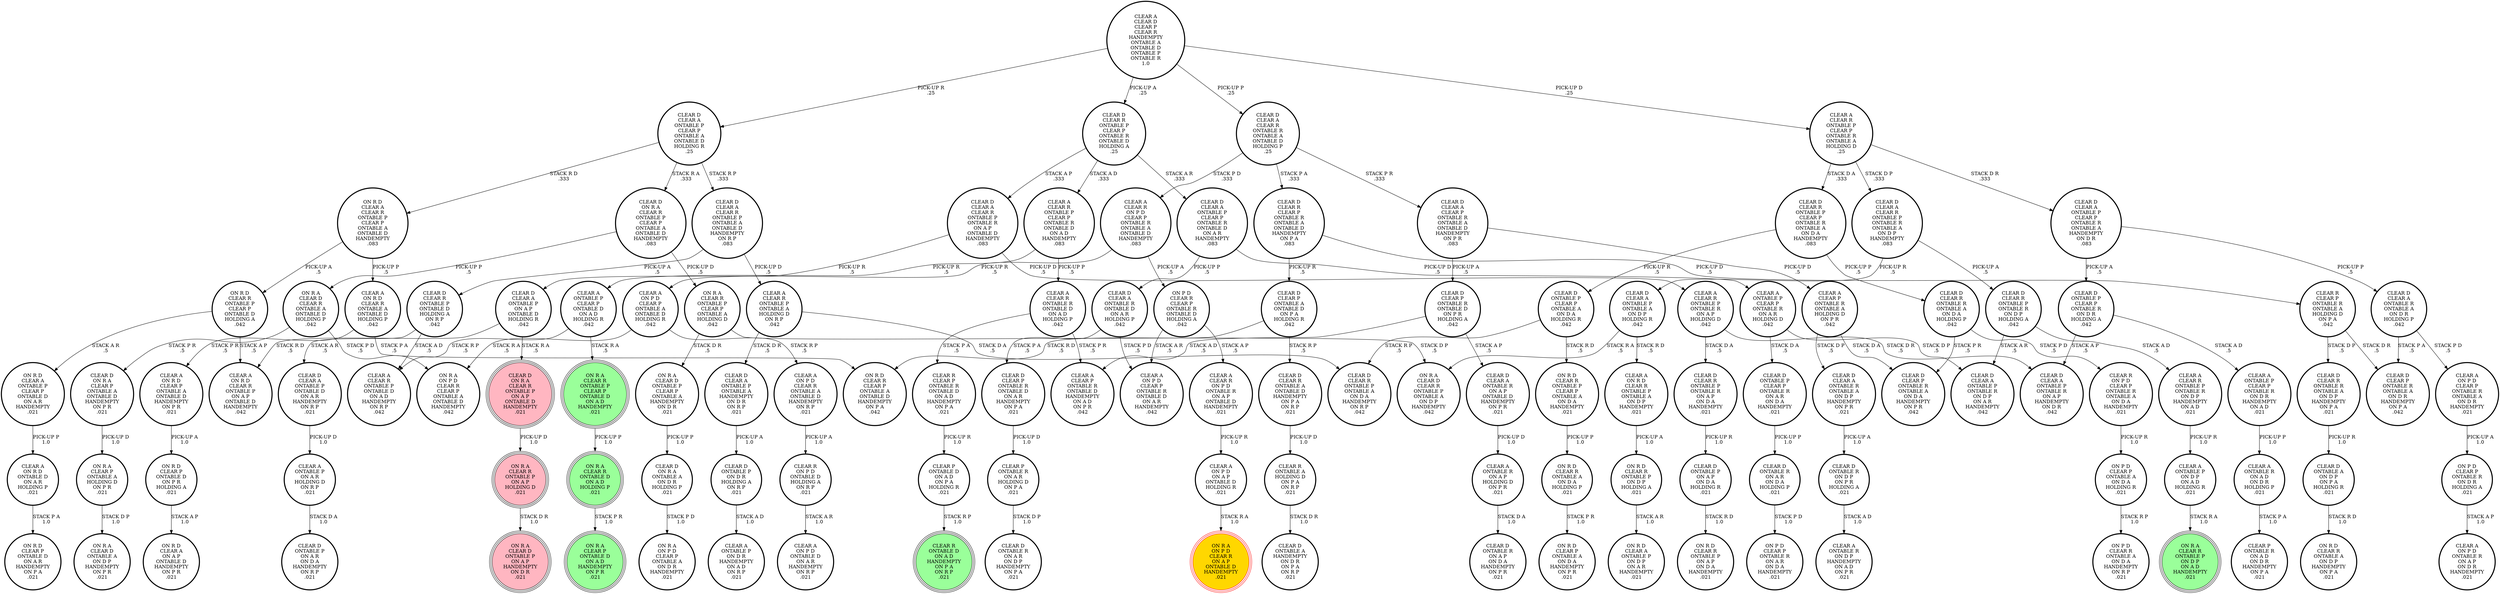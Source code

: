 digraph {
"CLEAR D\nCLEAR A\nCLEAR R\nONTABLE P\nONTABLE A\nONTABLE D\nHANDEMPTY\nON R P\n.083\n" -> "CLEAR D\nCLEAR R\nONTABLE P\nONTABLE D\nHOLDING A\nON R P\n.042\n"[label="PICK-UP A\n.5\n"];
"CLEAR D\nCLEAR A\nCLEAR R\nONTABLE P\nONTABLE A\nONTABLE D\nHANDEMPTY\nON R P\n.083\n" -> "CLEAR A\nCLEAR R\nONTABLE P\nONTABLE A\nHOLDING D\nON R P\n.042\n"[label="PICK-UP D\n.5\n"];
"CLEAR D\nON R A\nCLEAR R\nONTABLE P\nON A P\nONTABLE D\nHANDEMPTY\n.021\n" -> "ON R A\nCLEAR R\nONTABLE P\nON A P\nHOLDING D\n.021\n"[label="PICK-UP D\n1.0\n"];
"CLEAR D\nONTABLE P\nCLEAR P\nONTABLE R\nON A R\nON D A\nHANDEMPTY\n.021\n" -> "CLEAR D\nONTABLE R\nON A R\nON D A\nHOLDING P\n.021\n"[label="PICK-UP P\n1.0\n"];
"CLEAR D\nCLEAR A\nCLEAR R\nONTABLE P\nONTABLE R\nON A P\nONTABLE D\nHANDEMPTY\n.083\n" -> "CLEAR D\nCLEAR A\nONTABLE P\nON A P\nONTABLE D\nHOLDING R\n.042\n"[label="PICK-UP R\n.5\n"];
"CLEAR D\nCLEAR A\nCLEAR R\nONTABLE P\nONTABLE R\nON A P\nONTABLE D\nHANDEMPTY\n.083\n" -> "CLEAR A\nCLEAR R\nONTABLE P\nONTABLE R\nON A P\nHOLDING D\n.042\n"[label="PICK-UP D\n.5\n"];
"CLEAR A\nCLEAR R\nONTABLE P\nCLEAR P\nONTABLE R\nONTABLE A\nHOLDING D\n.25\n" -> "CLEAR D\nCLEAR A\nCLEAR R\nONTABLE P\nONTABLE R\nONTABLE A\nON D P\nHANDEMPTY\n.083\n"[label="STACK D P\n.333\n"];
"CLEAR A\nCLEAR R\nONTABLE P\nCLEAR P\nONTABLE R\nONTABLE A\nHOLDING D\n.25\n" -> "CLEAR D\nCLEAR R\nONTABLE P\nCLEAR P\nONTABLE R\nONTABLE A\nON D A\nHANDEMPTY\n.083\n"[label="STACK D A\n.333\n"];
"CLEAR A\nCLEAR R\nONTABLE P\nCLEAR P\nONTABLE R\nONTABLE A\nHOLDING D\n.25\n" -> "CLEAR D\nCLEAR A\nONTABLE P\nCLEAR P\nONTABLE R\nONTABLE A\nHANDEMPTY\nON D R\n.083\n"[label="STACK D R\n.333\n"];
"CLEAR A\nCLEAR R\nON P D\nCLEAR P\nONTABLE R\nONTABLE A\nONTABLE D\nHANDEMPTY\n.083\n" -> "ON P D\nCLEAR R\nCLEAR P\nONTABLE R\nONTABLE D\nHOLDING A\n.042\n"[label="PICK-UP A\n.5\n"];
"CLEAR A\nCLEAR R\nON P D\nCLEAR P\nONTABLE R\nONTABLE A\nONTABLE D\nHANDEMPTY\n.083\n" -> "CLEAR A\nON P D\nCLEAR P\nONTABLE A\nONTABLE D\nHOLDING R\n.042\n"[label="PICK-UP R\n.5\n"];
"ON R D\nCLEAR R\nONTABLE P\nCLEAR P\nONTABLE D\nHOLDING A\n.042\n" -> "CLEAR A\nON R D\nCLEAR R\nONTABLE P\nON A P\nONTABLE D\nHANDEMPTY\n.042\n"[label="STACK A P\n.5\n"];
"ON R D\nCLEAR R\nONTABLE P\nCLEAR P\nONTABLE D\nHOLDING A\n.042\n" -> "ON R D\nCLEAR A\nONTABLE P\nCLEAR P\nONTABLE D\nON A R\nHANDEMPTY\n.021\n"[label="STACK A R\n.5\n"];
"CLEAR A\nON R D\nCLEAR R\nONTABLE A\nONTABLE D\nHOLDING P\n.042\n" -> "ON R D\nCLEAR R\nCLEAR P\nONTABLE A\nONTABLE D\nHANDEMPTY\nON P A\n.042\n"[label="STACK P A\n.5\n"];
"CLEAR A\nON R D\nCLEAR R\nONTABLE A\nONTABLE D\nHOLDING P\n.042\n" -> "CLEAR A\nON R D\nCLEAR P\nONTABLE A\nONTABLE D\nHANDEMPTY\nON P R\n.021\n"[label="STACK P R\n.5\n"];
"CLEAR D\nONTABLE R\nON A R\nON D A\nHOLDING P\n.021\n" -> "ON P D\nCLEAR P\nONTABLE R\nON A R\nON D A\nHANDEMPTY\n.021\n"[label="STACK P D\n1.0\n"];
"CLEAR A\nONTABLE R\nON A P\nHOLDING D\nON P R\n.021\n" -> "CLEAR D\nONTABLE R\nON A P\nON D A\nHANDEMPTY\nON P R\n.021\n"[label="STACK D A\n1.0\n"];
"CLEAR D\nCLEAR R\nONTABLE P\nCLEAR P\nONTABLE R\nONTABLE D\nHOLDING A\n.25\n" -> "CLEAR D\nCLEAR A\nCLEAR R\nONTABLE P\nONTABLE R\nON A P\nONTABLE D\nHANDEMPTY\n.083\n"[label="STACK A P\n.333\n"];
"CLEAR D\nCLEAR R\nONTABLE P\nCLEAR P\nONTABLE R\nONTABLE D\nHOLDING A\n.25\n" -> "CLEAR D\nCLEAR A\nONTABLE P\nCLEAR P\nONTABLE R\nONTABLE D\nON A R\nHANDEMPTY\n.083\n"[label="STACK A R\n.333\n"];
"CLEAR D\nCLEAR R\nONTABLE P\nCLEAR P\nONTABLE R\nONTABLE D\nHOLDING A\n.25\n" -> "CLEAR A\nCLEAR R\nONTABLE P\nCLEAR P\nONTABLE R\nONTABLE D\nON A D\nHANDEMPTY\n.083\n"[label="STACK A D\n.333\n"];
"ON R A\nCLEAR R\nONTABLE D\nON A D\nHOLDING P\n.021\n" -> "ON R A\nCLEAR P\nONTABLE D\nON A D\nHANDEMPTY\nON P R\n.021\n"[label="STACK P R\n1.0\n"];
"ON R D\nCLEAR R\nONTABLE P\nON D P\nHOLDING A\n.021\n" -> "ON R D\nCLEAR A\nONTABLE P\nON D P\nON A R\nHANDEMPTY\n.021\n"[label="STACK A R\n1.0\n"];
"CLEAR R\nCLEAR P\nONTABLE R\nONTABLE A\nHOLDING D\nON P A\n.042\n" -> "CLEAR D\nCLEAR P\nONTABLE R\nONTABLE A\nON D R\nHANDEMPTY\nON P A\n.042\n"[label="STACK D R\n.5\n"];
"CLEAR R\nCLEAR P\nONTABLE R\nONTABLE A\nHOLDING D\nON P A\n.042\n" -> "CLEAR D\nCLEAR R\nONTABLE R\nONTABLE A\nON D P\nHANDEMPTY\nON P A\n.021\n"[label="STACK D P\n.5\n"];
"CLEAR D\nCLEAR P\nONTABLE R\nONTABLE D\nON A R\nHANDEMPTY\nON P A\n.021\n" -> "CLEAR P\nONTABLE R\nON A R\nHOLDING D\nON P A\n.021\n"[label="PICK-UP D\n1.0\n"];
"CLEAR A\nCLEAR P\nONTABLE R\nONTABLE A\nHOLDING D\nON P R\n.042\n" -> "CLEAR D\nCLEAR A\nONTABLE R\nONTABLE A\nON D P\nHANDEMPTY\nON P R\n.021\n"[label="STACK D P\n.5\n"];
"CLEAR A\nCLEAR P\nONTABLE R\nONTABLE A\nHOLDING D\nON P R\n.042\n" -> "CLEAR D\nCLEAR P\nONTABLE R\nONTABLE A\nON D A\nHANDEMPTY\nON P R\n.042\n"[label="STACK D A\n.5\n"];
"CLEAR A\nONTABLE P\nCLEAR P\nONTABLE D\nON A D\nHOLDING R\n.042\n" -> "CLEAR A\nCLEAR R\nONTABLE P\nONTABLE D\nON A D\nHANDEMPTY\nON R P\n.042\n"[label="STACK R P\n.5\n"];
"CLEAR A\nONTABLE P\nCLEAR P\nONTABLE D\nON A D\nHOLDING R\n.042\n" -> "ON R A\nCLEAR R\nONTABLE P\nCLEAR P\nONTABLE D\nON A D\nHANDEMPTY\n.021\n"[label="STACK R A\n.5\n"];
"CLEAR D\nONTABLE P\nCLEAR P\nONTABLE R\nON D R\nHOLDING A\n.042\n" -> "CLEAR A\nONTABLE P\nCLEAR P\nONTABLE R\nON D R\nHANDEMPTY\nON A D\n.021\n"[label="STACK A D\n.5\n"];
"CLEAR D\nONTABLE P\nCLEAR P\nONTABLE R\nON D R\nHOLDING A\n.042\n" -> "CLEAR D\nCLEAR A\nONTABLE P\nONTABLE R\nON A P\nHANDEMPTY\nON D R\n.042\n"[label="STACK A P\n.5\n"];
"CLEAR A\nCLEAR R\nON P D\nONTABLE R\nON A P\nONTABLE D\nHANDEMPTY\n.021\n" -> "CLEAR A\nON P D\nON A P\nONTABLE D\nHOLDING R\n.021\n"[label="PICK-UP R\n1.0\n"];
"CLEAR D\nCLEAR A\nONTABLE P\nONTABLE A\nON D P\nHOLDING R\n.042\n" -> "ON R A\nCLEAR D\nCLEAR R\nONTABLE P\nONTABLE A\nON D P\nHANDEMPTY\n.042\n"[label="STACK R A\n.5\n"];
"CLEAR D\nCLEAR A\nONTABLE P\nONTABLE A\nON D P\nHOLDING R\n.042\n" -> "CLEAR A\nON R D\nCLEAR R\nONTABLE P\nONTABLE A\nON D P\nHANDEMPTY\n.021\n"[label="STACK R D\n.5\n"];
"ON P D\nCLEAR P\nONTABLE R\nON D R\nHOLDING A\n.021\n" -> "CLEAR A\nON P D\nONTABLE R\nON A P\nON D R\nHANDEMPTY\n.021\n"[label="STACK A P\n1.0\n"];
"CLEAR D\nCLEAR A\nONTABLE P\nONTABLE D\nON A R\nHANDEMPTY\nON R P\n.021\n" -> "CLEAR A\nONTABLE P\nON A R\nHOLDING D\nON R P\n.021\n"[label="PICK-UP D\n1.0\n"];
"CLEAR A\nON R D\nONTABLE D\nON A R\nHOLDING P\n.021\n" -> "ON R D\nCLEAR P\nONTABLE D\nON A R\nHANDEMPTY\nON P A\n.021\n"[label="STACK P A\n1.0\n"];
"CLEAR D\nCLEAR R\nONTABLE R\nONTABLE A\nON D P\nHANDEMPTY\nON P A\n.021\n" -> "CLEAR D\nONTABLE A\nON D P\nON P A\nHOLDING R\n.021\n"[label="PICK-UP R\n1.0\n"];
"CLEAR R\nONTABLE A\nHOLDING D\nON P A\nON R P\n.021\n" -> "CLEAR D\nONTABLE A\nHANDEMPTY\nON D R\nON P A\nON R P\n.021\n"[label="STACK D R\n1.0\n"];
"CLEAR R\nON P D\nONTABLE D\nHOLDING A\nON R P\n.021\n" -> "CLEAR A\nON P D\nONTABLE D\nON A R\nHANDEMPTY\nON R P\n.021\n"[label="STACK A R\n1.0\n"];
"CLEAR D\nCLEAR A\nONTABLE R\nONTABLE D\nON A R\nHOLDING P\n.042\n" -> "CLEAR A\nON P D\nCLEAR P\nONTABLE R\nONTABLE D\nON A R\nHANDEMPTY\n.042\n"[label="STACK P D\n.5\n"];
"CLEAR D\nCLEAR A\nONTABLE R\nONTABLE D\nON A R\nHOLDING P\n.042\n" -> "CLEAR D\nCLEAR P\nONTABLE R\nONTABLE D\nON A R\nHANDEMPTY\nON P A\n.021\n"[label="STACK P A\n.5\n"];
"ON R A\nCLEAR R\nONTABLE P\nON A P\nHOLDING D\n.021\n" -> "ON R A\nCLEAR D\nONTABLE P\nON A P\nHANDEMPTY\nON D R\n.021\n"[label="STACK D R\n1.0\n"];
"ON R D\nCLEAR R\nONTABLE P\nCLEAR P\nONTABLE A\nON D A\nHANDEMPTY\n.021\n" -> "ON R D\nCLEAR R\nONTABLE A\nON D A\nHOLDING P\n.021\n"[label="PICK-UP P\n1.0\n"];
"CLEAR D\nCLEAR A\nCLEAR P\nONTABLE R\nONTABLE A\nONTABLE D\nHANDEMPTY\nON P R\n.083\n" -> "CLEAR D\nCLEAR P\nONTABLE R\nONTABLE D\nON P R\nHOLDING A\n.042\n"[label="PICK-UP A\n.5\n"];
"CLEAR D\nCLEAR A\nCLEAR P\nONTABLE R\nONTABLE A\nONTABLE D\nHANDEMPTY\nON P R\n.083\n" -> "CLEAR A\nCLEAR P\nONTABLE R\nONTABLE A\nHOLDING D\nON P R\n.042\n"[label="PICK-UP D\n.5\n"];
"ON R D\nCLEAR R\nONTABLE A\nON D A\nHOLDING P\n.021\n" -> "ON R D\nCLEAR P\nONTABLE A\nON D A\nHANDEMPTY\nON P R\n.021\n"[label="STACK P R\n1.0\n"];
"CLEAR D\nCLEAR P\nONTABLE A\nONTABLE D\nON P A\nHOLDING R\n.042\n" -> "ON R D\nCLEAR R\nCLEAR P\nONTABLE A\nONTABLE D\nHANDEMPTY\nON P A\n.042\n"[label="STACK R D\n.5\n"];
"CLEAR D\nCLEAR P\nONTABLE A\nONTABLE D\nON P A\nHOLDING R\n.042\n" -> "CLEAR D\nCLEAR R\nONTABLE A\nONTABLE D\nHANDEMPTY\nON P A\nON R P\n.021\n"[label="STACK R P\n.5\n"];
"CLEAR A\nONTABLE P\nCLEAR P\nONTABLE R\nON D R\nHANDEMPTY\nON A D\n.021\n" -> "CLEAR A\nONTABLE R\nON A D\nON D R\nHOLDING P\n.021\n"[label="PICK-UP P\n1.0\n"];
"CLEAR D\nCLEAR R\nONTABLE P\nCLEAR P\nONTABLE R\nONTABLE A\nON D A\nHANDEMPTY\n.083\n" -> "CLEAR D\nCLEAR R\nONTABLE R\nONTABLE A\nON D A\nHOLDING P\n.042\n"[label="PICK-UP P\n.5\n"];
"CLEAR D\nCLEAR R\nONTABLE P\nCLEAR P\nONTABLE R\nONTABLE A\nON D A\nHANDEMPTY\n.083\n" -> "CLEAR D\nONTABLE P\nCLEAR P\nONTABLE A\nON D A\nHOLDING R\n.042\n"[label="PICK-UP R\n.5\n"];
"CLEAR D\nON R A\nONTABLE A\nON D R\nHOLDING P\n.021\n" -> "ON R A\nON P D\nCLEAR P\nONTABLE A\nON D R\nHANDEMPTY\n.021\n"[label="STACK P D\n1.0\n"];
"CLEAR D\nON R A\nCLEAR P\nONTABLE A\nONTABLE D\nHANDEMPTY\nON P R\n.021\n" -> "ON R A\nCLEAR P\nONTABLE A\nHOLDING D\nON P R\n.021\n"[label="PICK-UP D\n1.0\n"];
"CLEAR A\nCLEAR R\nONTABLE P\nCLEAR P\nONTABLE R\nONTABLE D\nON A D\nHANDEMPTY\n.083\n" -> "CLEAR A\nCLEAR R\nONTABLE R\nONTABLE D\nON A D\nHOLDING P\n.042\n"[label="PICK-UP P\n.5\n"];
"CLEAR A\nCLEAR R\nONTABLE P\nCLEAR P\nONTABLE R\nONTABLE D\nON A D\nHANDEMPTY\n.083\n" -> "CLEAR A\nONTABLE P\nCLEAR P\nONTABLE D\nON A D\nHOLDING R\n.042\n"[label="PICK-UP R\n.5\n"];
"ON R A\nCLEAR D\nCLEAR R\nONTABLE A\nONTABLE D\nHOLDING P\n.042\n" -> "ON R A\nON P D\nCLEAR R\nCLEAR P\nONTABLE A\nONTABLE D\nHANDEMPTY\n.042\n"[label="STACK P D\n.5\n"];
"ON R A\nCLEAR D\nCLEAR R\nONTABLE A\nONTABLE D\nHOLDING P\n.042\n" -> "CLEAR D\nON R A\nCLEAR P\nONTABLE A\nONTABLE D\nHANDEMPTY\nON P R\n.021\n"[label="STACK P R\n.5\n"];
"CLEAR D\nCLEAR A\nONTABLE R\nON A P\nONTABLE D\nHANDEMPTY\nON P R\n.021\n" -> "CLEAR A\nONTABLE R\nON A P\nHOLDING D\nON P R\n.021\n"[label="PICK-UP D\n1.0\n"];
"CLEAR D\nONTABLE P\nCLEAR P\nONTABLE A\nON D A\nHOLDING R\n.042\n" -> "CLEAR D\nCLEAR R\nONTABLE P\nONTABLE A\nON D A\nHANDEMPTY\nON R P\n.042\n"[label="STACK R P\n.5\n"];
"CLEAR D\nONTABLE P\nCLEAR P\nONTABLE A\nON D A\nHOLDING R\n.042\n" -> "ON R D\nCLEAR R\nONTABLE P\nCLEAR P\nONTABLE A\nON D A\nHANDEMPTY\n.021\n"[label="STACK R D\n.5\n"];
"CLEAR D\nCLEAR A\nCLEAR R\nONTABLE R\nONTABLE A\nONTABLE D\nHOLDING P\n.25\n" -> "CLEAR D\nCLEAR R\nCLEAR P\nONTABLE R\nONTABLE A\nONTABLE D\nHANDEMPTY\nON P A\n.083\n"[label="STACK P A\n.333\n"];
"CLEAR D\nCLEAR A\nCLEAR R\nONTABLE R\nONTABLE A\nONTABLE D\nHOLDING P\n.25\n" -> "CLEAR D\nCLEAR A\nCLEAR P\nONTABLE R\nONTABLE A\nONTABLE D\nHANDEMPTY\nON P R\n.083\n"[label="STACK P R\n.333\n"];
"CLEAR D\nCLEAR A\nCLEAR R\nONTABLE R\nONTABLE A\nONTABLE D\nHOLDING P\n.25\n" -> "CLEAR A\nCLEAR R\nON P D\nCLEAR P\nONTABLE R\nONTABLE A\nONTABLE D\nHANDEMPTY\n.083\n"[label="STACK P D\n.333\n"];
"ON R A\nCLEAR R\nONTABLE P\nCLEAR P\nONTABLE A\nHOLDING D\n.042\n" -> "ON R A\nCLEAR D\nCLEAR R\nONTABLE P\nONTABLE A\nON D P\nHANDEMPTY\n.042\n"[label="STACK D P\n.5\n"];
"ON R A\nCLEAR R\nONTABLE P\nCLEAR P\nONTABLE A\nHOLDING D\n.042\n" -> "ON R A\nCLEAR D\nONTABLE P\nCLEAR P\nONTABLE A\nHANDEMPTY\nON D R\n.021\n"[label="STACK D R\n.5\n"];
"ON P D\nCLEAR R\nCLEAR P\nONTABLE R\nONTABLE D\nHOLDING A\n.042\n" -> "CLEAR A\nCLEAR R\nON P D\nONTABLE R\nON A P\nONTABLE D\nHANDEMPTY\n.021\n"[label="STACK A P\n.5\n"];
"ON P D\nCLEAR R\nCLEAR P\nONTABLE R\nONTABLE D\nHOLDING A\n.042\n" -> "CLEAR A\nON P D\nCLEAR P\nONTABLE R\nONTABLE D\nON A R\nHANDEMPTY\n.042\n"[label="STACK A R\n.5\n"];
"CLEAR R\nCLEAR P\nONTABLE R\nONTABLE D\nON A D\nHANDEMPTY\nON P A\n.021\n" -> "CLEAR P\nONTABLE D\nON A D\nON P A\nHOLDING R\n.021\n"[label="PICK-UP R\n1.0\n"];
"CLEAR A\nON P D\nCLEAR R\nONTABLE A\nONTABLE D\nHANDEMPTY\nON R P\n.021\n" -> "CLEAR R\nON P D\nONTABLE D\nHOLDING A\nON R P\n.021\n"[label="PICK-UP A\n1.0\n"];
"CLEAR D\nONTABLE R\nON D P\nON P R\nHOLDING A\n.021\n" -> "CLEAR A\nONTABLE R\nON D P\nHANDEMPTY\nON A D\nON P R\n.021\n"[label="STACK A D\n1.0\n"];
"CLEAR A\nON P D\nON A P\nONTABLE D\nHOLDING R\n.021\n" -> "ON R A\nON P D\nCLEAR R\nON A P\nONTABLE D\nHANDEMPTY\n.021\n"[label="STACK R A\n1.0\n"];
"CLEAR D\nCLEAR A\nCLEAR R\nONTABLE P\nONTABLE R\nONTABLE A\nON D P\nHANDEMPTY\n.083\n" -> "CLEAR D\nCLEAR A\nONTABLE P\nONTABLE A\nON D P\nHOLDING R\n.042\n"[label="PICK-UP R\n.5\n"];
"CLEAR D\nCLEAR A\nCLEAR R\nONTABLE P\nONTABLE R\nONTABLE A\nON D P\nHANDEMPTY\n.083\n" -> "CLEAR D\nCLEAR R\nONTABLE P\nONTABLE R\nON D P\nHOLDING A\n.042\n"[label="PICK-UP A\n.5\n"];
"ON R D\nCLEAR P\nONTABLE D\nON P R\nHOLDING A\n.021\n" -> "ON R D\nCLEAR A\nON A P\nONTABLE D\nHANDEMPTY\nON P R\n.021\n"[label="STACK A P\n1.0\n"];
"CLEAR P\nONTABLE R\nON A R\nHOLDING D\nON P A\n.021\n" -> "CLEAR D\nONTABLE R\nON A R\nON D P\nHANDEMPTY\nON P A\n.021\n"[label="STACK D P\n1.0\n"];
"CLEAR A\nONTABLE P\nON A R\nHOLDING D\nON R P\n.021\n" -> "CLEAR D\nONTABLE P\nON A R\nON D A\nHANDEMPTY\nON R P\n.021\n"[label="STACK D A\n1.0\n"];
"CLEAR A\nCLEAR R\nONTABLE R\nONTABLE D\nON A D\nHOLDING P\n.042\n" -> "CLEAR A\nCLEAR P\nONTABLE R\nONTABLE D\nHANDEMPTY\nON A D\nON P R\n.042\n"[label="STACK P R\n.5\n"];
"CLEAR A\nCLEAR R\nONTABLE R\nONTABLE D\nON A D\nHOLDING P\n.042\n" -> "CLEAR R\nCLEAR P\nONTABLE R\nONTABLE D\nON A D\nHANDEMPTY\nON P A\n.021\n"[label="STACK P A\n.5\n"];
"CLEAR D\nCLEAR A\nONTABLE P\nCLEAR P\nONTABLE R\nONTABLE A\nHANDEMPTY\nON D R\n.083\n" -> "CLEAR D\nCLEAR A\nONTABLE R\nONTABLE A\nON D R\nHOLDING P\n.042\n"[label="PICK-UP P\n.5\n"];
"CLEAR D\nCLEAR A\nONTABLE P\nCLEAR P\nONTABLE R\nONTABLE A\nHANDEMPTY\nON D R\n.083\n" -> "CLEAR D\nONTABLE P\nCLEAR P\nONTABLE R\nON D R\nHOLDING A\n.042\n"[label="PICK-UP A\n.5\n"];
"CLEAR D\nCLEAR R\nCLEAR P\nONTABLE R\nONTABLE A\nONTABLE D\nHANDEMPTY\nON P A\n.083\n" -> "CLEAR R\nCLEAR P\nONTABLE R\nONTABLE A\nHOLDING D\nON P A\n.042\n"[label="PICK-UP D\n.5\n"];
"CLEAR D\nCLEAR R\nCLEAR P\nONTABLE R\nONTABLE A\nONTABLE D\nHANDEMPTY\nON P A\n.083\n" -> "CLEAR D\nCLEAR P\nONTABLE A\nONTABLE D\nON P A\nHOLDING R\n.042\n"[label="PICK-UP R\n.5\n"];
"CLEAR D\nCLEAR R\nONTABLE P\nONTABLE D\nHOLDING A\nON R P\n.042\n" -> "CLEAR D\nCLEAR A\nONTABLE P\nONTABLE D\nON A R\nHANDEMPTY\nON R P\n.021\n"[label="STACK A R\n.5\n"];
"CLEAR D\nCLEAR R\nONTABLE P\nONTABLE D\nHOLDING A\nON R P\n.042\n" -> "CLEAR A\nCLEAR R\nONTABLE P\nONTABLE D\nON A D\nHANDEMPTY\nON R P\n.042\n"[label="STACK A D\n.5\n"];
"CLEAR A\nON R D\nCLEAR R\nONTABLE P\nONTABLE A\nON D P\nHANDEMPTY\n.021\n" -> "ON R D\nCLEAR R\nONTABLE P\nON D P\nHOLDING A\n.021\n"[label="PICK-UP A\n1.0\n"];
"CLEAR D\nCLEAR R\nONTABLE A\nONTABLE D\nHANDEMPTY\nON P A\nON R P\n.021\n" -> "CLEAR R\nONTABLE A\nHOLDING D\nON P A\nON R P\n.021\n"[label="PICK-UP D\n1.0\n"];
"CLEAR D\nCLEAR R\nONTABLE P\nONTABLE R\nON D P\nHOLDING A\n.042\n" -> "CLEAR A\nCLEAR R\nONTABLE P\nONTABLE R\nON D P\nHANDEMPTY\nON A D\n.021\n"[label="STACK A D\n.5\n"];
"CLEAR D\nCLEAR R\nONTABLE P\nONTABLE R\nON D P\nHOLDING A\n.042\n" -> "CLEAR D\nCLEAR A\nONTABLE P\nONTABLE R\nON D P\nON A R\nHANDEMPTY\n.042\n"[label="STACK A R\n.5\n"];
"CLEAR A\nCLEAR R\nONTABLE P\nONTABLE R\nON A P\nHOLDING D\n.042\n" -> "CLEAR D\nCLEAR A\nONTABLE P\nONTABLE R\nON A P\nHANDEMPTY\nON D R\n.042\n"[label="STACK D R\n.5\n"];
"CLEAR A\nCLEAR R\nONTABLE P\nONTABLE R\nON A P\nHOLDING D\n.042\n" -> "CLEAR D\nCLEAR R\nONTABLE P\nONTABLE R\nON A P\nON D A\nHANDEMPTY\n.021\n"[label="STACK D A\n.5\n"];
"CLEAR D\nCLEAR A\nONTABLE P\nCLEAR P\nONTABLE A\nONTABLE D\nHOLDING R\n.25\n" -> "CLEAR D\nON R A\nCLEAR R\nONTABLE P\nCLEAR P\nONTABLE A\nONTABLE D\nHANDEMPTY\n.083\n"[label="STACK R A\n.333\n"];
"CLEAR D\nCLEAR A\nONTABLE P\nCLEAR P\nONTABLE A\nONTABLE D\nHOLDING R\n.25\n" -> "ON R D\nCLEAR A\nCLEAR R\nONTABLE P\nCLEAR P\nONTABLE A\nONTABLE D\nHANDEMPTY\n.083\n"[label="STACK R D\n.333\n"];
"CLEAR D\nCLEAR A\nONTABLE P\nCLEAR P\nONTABLE A\nONTABLE D\nHOLDING R\n.25\n" -> "CLEAR D\nCLEAR A\nCLEAR R\nONTABLE P\nONTABLE A\nONTABLE D\nHANDEMPTY\nON R P\n.083\n"[label="STACK R P\n.333\n"];
"CLEAR A\nONTABLE P\nON D P\nON A D\nHOLDING R\n.021\n" -> "ON R A\nCLEAR R\nONTABLE P\nON D P\nON A D\nHANDEMPTY\n.021\n"[label="STACK R A\n1.0\n"];
"CLEAR A\nCLEAR R\nONTABLE P\nONTABLE A\nHOLDING D\nON R P\n.042\n" -> "CLEAR D\nCLEAR R\nONTABLE P\nONTABLE A\nON D A\nHANDEMPTY\nON R P\n.042\n"[label="STACK D A\n.5\n"];
"CLEAR A\nCLEAR R\nONTABLE P\nONTABLE A\nHOLDING D\nON R P\n.042\n" -> "CLEAR D\nCLEAR A\nONTABLE P\nONTABLE A\nHANDEMPTY\nON D R\nON R P\n.021\n"[label="STACK D R\n.5\n"];
"CLEAR D\nCLEAR R\nONTABLE R\nONTABLE A\nON D A\nHOLDING P\n.042\n" -> "CLEAR R\nON P D\nCLEAR P\nONTABLE R\nONTABLE A\nON D A\nHANDEMPTY\n.021\n"[label="STACK P D\n.5\n"];
"CLEAR D\nCLEAR R\nONTABLE R\nONTABLE A\nON D A\nHOLDING P\n.042\n" -> "CLEAR D\nCLEAR P\nONTABLE R\nONTABLE A\nON D A\nHANDEMPTY\nON P R\n.042\n"[label="STACK P R\n.5\n"];
"CLEAR A\nON P D\nCLEAR P\nONTABLE A\nONTABLE D\nHOLDING R\n.042\n" -> "CLEAR A\nON P D\nCLEAR R\nONTABLE A\nONTABLE D\nHANDEMPTY\nON R P\n.021\n"[label="STACK R P\n.5\n"];
"CLEAR A\nON P D\nCLEAR P\nONTABLE A\nONTABLE D\nHOLDING R\n.042\n" -> "ON R A\nON P D\nCLEAR R\nCLEAR P\nONTABLE A\nONTABLE D\nHANDEMPTY\n.042\n"[label="STACK R A\n.5\n"];
"CLEAR D\nCLEAR R\nONTABLE P\nONTABLE R\nON A P\nON D A\nHANDEMPTY\n.021\n" -> "CLEAR D\nONTABLE P\nON A P\nON D A\nHOLDING R\n.021\n"[label="PICK-UP R\n1.0\n"];
"CLEAR A\nON R D\nCLEAR P\nONTABLE A\nONTABLE D\nHANDEMPTY\nON P R\n.021\n" -> "ON R D\nCLEAR P\nONTABLE D\nON P R\nHOLDING A\n.021\n"[label="PICK-UP A\n1.0\n"];
"CLEAR D\nONTABLE P\nON A P\nON D A\nHOLDING R\n.021\n" -> "ON R D\nCLEAR R\nONTABLE P\nON A P\nON D A\nHANDEMPTY\n.021\n"[label="STACK R D\n1.0\n"];
"CLEAR D\nCLEAR A\nONTABLE P\nON A P\nONTABLE D\nHOLDING R\n.042\n" -> "CLEAR D\nON R A\nCLEAR R\nONTABLE P\nON A P\nONTABLE D\nHANDEMPTY\n.021\n"[label="STACK R A\n.5\n"];
"CLEAR D\nCLEAR A\nONTABLE P\nON A P\nONTABLE D\nHOLDING R\n.042\n" -> "CLEAR A\nON R D\nCLEAR R\nONTABLE P\nON A P\nONTABLE D\nHANDEMPTY\n.042\n"[label="STACK R D\n.5\n"];
"CLEAR D\nON R A\nCLEAR R\nONTABLE P\nCLEAR P\nONTABLE A\nONTABLE D\nHANDEMPTY\n.083\n" -> "ON R A\nCLEAR R\nONTABLE P\nCLEAR P\nONTABLE A\nHOLDING D\n.042\n"[label="PICK-UP D\n.5\n"];
"CLEAR D\nON R A\nCLEAR R\nONTABLE P\nCLEAR P\nONTABLE A\nONTABLE D\nHANDEMPTY\n.083\n" -> "ON R A\nCLEAR D\nCLEAR R\nONTABLE A\nONTABLE D\nHOLDING P\n.042\n"[label="PICK-UP P\n.5\n"];
"CLEAR P\nONTABLE D\nON A D\nON P A\nHOLDING R\n.021\n" -> "CLEAR R\nONTABLE D\nON A D\nHANDEMPTY\nON P A\nON R P\n.021\n"[label="STACK R P\n1.0\n"];
"ON P D\nCLEAR P\nONTABLE A\nON D A\nHOLDING R\n.021\n" -> "ON P D\nCLEAR R\nONTABLE A\nON D A\nHANDEMPTY\nON R P\n.021\n"[label="STACK R P\n1.0\n"];
"CLEAR D\nCLEAR P\nONTABLE R\nONTABLE D\nON P R\nHOLDING A\n.042\n" -> "CLEAR A\nCLEAR P\nONTABLE R\nONTABLE D\nHANDEMPTY\nON A D\nON P R\n.042\n"[label="STACK A D\n.5\n"];
"CLEAR D\nCLEAR P\nONTABLE R\nONTABLE D\nON P R\nHOLDING A\n.042\n" -> "CLEAR D\nCLEAR A\nONTABLE R\nON A P\nONTABLE D\nHANDEMPTY\nON P R\n.021\n"[label="STACK A P\n.5\n"];
"ON R A\nCLEAR P\nONTABLE A\nHOLDING D\nON P R\n.021\n" -> "ON R A\nCLEAR D\nONTABLE A\nON D P\nHANDEMPTY\nON P R\n.021\n"[label="STACK D P\n1.0\n"];
"CLEAR A\nONTABLE P\nCLEAR P\nONTABLE R\nON A R\nHOLDING D\n.042\n" -> "CLEAR D\nONTABLE P\nCLEAR P\nONTABLE R\nON A R\nON D A\nHANDEMPTY\n.021\n"[label="STACK D A\n.5\n"];
"CLEAR A\nONTABLE P\nCLEAR P\nONTABLE R\nON A R\nHOLDING D\n.042\n" -> "CLEAR D\nCLEAR A\nONTABLE P\nONTABLE R\nON D P\nON A R\nHANDEMPTY\n.042\n"[label="STACK D P\n.5\n"];
"CLEAR A\nCLEAR D\nCLEAR P\nCLEAR R\nHANDEMPTY\nONTABLE A\nONTABLE D\nONTABLE P\nONTABLE R\n1.0\n" -> "CLEAR D\nCLEAR R\nONTABLE P\nCLEAR P\nONTABLE R\nONTABLE D\nHOLDING A\n.25\n"[label="PICK-UP A\n.25\n"];
"CLEAR A\nCLEAR D\nCLEAR P\nCLEAR R\nHANDEMPTY\nONTABLE A\nONTABLE D\nONTABLE P\nONTABLE R\n1.0\n" -> "CLEAR D\nCLEAR A\nCLEAR R\nONTABLE R\nONTABLE A\nONTABLE D\nHOLDING P\n.25\n"[label="PICK-UP P\n.25\n"];
"CLEAR A\nCLEAR D\nCLEAR P\nCLEAR R\nHANDEMPTY\nONTABLE A\nONTABLE D\nONTABLE P\nONTABLE R\n1.0\n" -> "CLEAR D\nCLEAR A\nONTABLE P\nCLEAR P\nONTABLE A\nONTABLE D\nHOLDING R\n.25\n"[label="PICK-UP R\n.25\n"];
"CLEAR A\nCLEAR D\nCLEAR P\nCLEAR R\nHANDEMPTY\nONTABLE A\nONTABLE D\nONTABLE P\nONTABLE R\n1.0\n" -> "CLEAR A\nCLEAR R\nONTABLE P\nCLEAR P\nONTABLE R\nONTABLE A\nHOLDING D\n.25\n"[label="PICK-UP D\n.25\n"];
"CLEAR D\nCLEAR A\nONTABLE R\nONTABLE A\nON D P\nHANDEMPTY\nON P R\n.021\n" -> "CLEAR D\nONTABLE R\nON D P\nON P R\nHOLDING A\n.021\n"[label="PICK-UP A\n1.0\n"];
"CLEAR D\nONTABLE P\nON D R\nHOLDING A\nON R P\n.021\n" -> "CLEAR A\nONTABLE P\nON D R\nHANDEMPTY\nON A D\nON R P\n.021\n"[label="STACK A D\n1.0\n"];
"CLEAR D\nCLEAR A\nONTABLE P\nONTABLE A\nHANDEMPTY\nON D R\nON R P\n.021\n" -> "CLEAR D\nONTABLE P\nON D R\nHOLDING A\nON R P\n.021\n"[label="PICK-UP A\n1.0\n"];
"ON R D\nCLEAR A\nONTABLE P\nCLEAR P\nONTABLE D\nON A R\nHANDEMPTY\n.021\n" -> "CLEAR A\nON R D\nONTABLE D\nON A R\nHOLDING P\n.021\n"[label="PICK-UP P\n1.0\n"];
"CLEAR D\nCLEAR A\nONTABLE R\nONTABLE A\nON D R\nHOLDING P\n.042\n" -> "CLEAR A\nON P D\nCLEAR P\nONTABLE R\nONTABLE A\nON D R\nHANDEMPTY\n.021\n"[label="STACK P D\n.5\n"];
"CLEAR D\nCLEAR A\nONTABLE R\nONTABLE A\nON D R\nHOLDING P\n.042\n" -> "CLEAR D\nCLEAR P\nONTABLE R\nONTABLE A\nON D R\nHANDEMPTY\nON P A\n.042\n"[label="STACK P A\n.5\n"];
"CLEAR A\nON P D\nCLEAR P\nONTABLE R\nONTABLE A\nON D R\nHANDEMPTY\n.021\n" -> "ON P D\nCLEAR P\nONTABLE R\nON D R\nHOLDING A\n.021\n"[label="PICK-UP A\n1.0\n"];
"CLEAR D\nCLEAR A\nONTABLE P\nCLEAR P\nONTABLE R\nONTABLE D\nON A R\nHANDEMPTY\n.083\n" -> "CLEAR A\nONTABLE P\nCLEAR P\nONTABLE R\nON A R\nHOLDING D\n.042\n"[label="PICK-UP D\n.5\n"];
"CLEAR D\nCLEAR A\nONTABLE P\nCLEAR P\nONTABLE R\nONTABLE D\nON A R\nHANDEMPTY\n.083\n" -> "CLEAR D\nCLEAR A\nONTABLE R\nONTABLE D\nON A R\nHOLDING P\n.042\n"[label="PICK-UP P\n.5\n"];
"ON R D\nCLEAR A\nCLEAR R\nONTABLE P\nCLEAR P\nONTABLE A\nONTABLE D\nHANDEMPTY\n.083\n" -> "ON R D\nCLEAR R\nONTABLE P\nCLEAR P\nONTABLE D\nHOLDING A\n.042\n"[label="PICK-UP A\n.5\n"];
"ON R D\nCLEAR A\nCLEAR R\nONTABLE P\nCLEAR P\nONTABLE A\nONTABLE D\nHANDEMPTY\n.083\n" -> "CLEAR A\nON R D\nCLEAR R\nONTABLE A\nONTABLE D\nHOLDING P\n.042\n"[label="PICK-UP P\n.5\n"];
"ON R A\nCLEAR D\nONTABLE P\nCLEAR P\nONTABLE A\nHANDEMPTY\nON D R\n.021\n" -> "CLEAR D\nON R A\nONTABLE A\nON D R\nHOLDING P\n.021\n"[label="PICK-UP P\n1.0\n"];
"ON R A\nCLEAR R\nONTABLE P\nCLEAR P\nONTABLE D\nON A D\nHANDEMPTY\n.021\n" -> "ON R A\nCLEAR R\nONTABLE D\nON A D\nHOLDING P\n.021\n"[label="PICK-UP P\n1.0\n"];
"CLEAR D\nONTABLE A\nON D P\nON P A\nHOLDING R\n.021\n" -> "ON R D\nCLEAR R\nONTABLE A\nON D P\nHANDEMPTY\nON P A\n.021\n"[label="STACK R D\n1.0\n"];
"CLEAR A\nCLEAR R\nONTABLE P\nONTABLE R\nON D P\nHANDEMPTY\nON A D\n.021\n" -> "CLEAR A\nONTABLE P\nON D P\nON A D\nHOLDING R\n.021\n"[label="PICK-UP R\n1.0\n"];
"CLEAR R\nON P D\nCLEAR P\nONTABLE R\nONTABLE A\nON D A\nHANDEMPTY\n.021\n" -> "ON P D\nCLEAR P\nONTABLE A\nON D A\nHOLDING R\n.021\n"[label="PICK-UP R\n1.0\n"];
"CLEAR A\nONTABLE R\nON A D\nON D R\nHOLDING P\n.021\n" -> "CLEAR P\nONTABLE R\nON A D\nON D R\nHANDEMPTY\nON P A\n.021\n"[label="STACK P A\n1.0\n"];
"CLEAR D\nCLEAR P\nONTABLE R\nONTABLE A\nON D A\nHANDEMPTY\nON P R\n.042\n" [shape=circle, penwidth=3];
"CLEAR A\nON R D\nCLEAR R\nONTABLE P\nON A P\nONTABLE D\nHANDEMPTY\n.042\n" [shape=circle, penwidth=3];
"ON R A\nCLEAR D\nONTABLE P\nON A P\nHANDEMPTY\nON D R\n.021\n" [shape=circle, style=filled, fillcolor=lightpink, peripheries=3];
"ON R A\nCLEAR D\nONTABLE A\nON D P\nHANDEMPTY\nON P R\n.021\n" [shape=circle, penwidth=3];
"ON R D\nCLEAR R\nONTABLE A\nON D P\nHANDEMPTY\nON P A\n.021\n" [shape=circle, penwidth=3];
"ON R A\nON P D\nCLEAR P\nONTABLE A\nON D R\nHANDEMPTY\n.021\n" [shape=circle, penwidth=3];
"CLEAR D\nONTABLE P\nON A R\nON D A\nHANDEMPTY\nON R P\n.021\n" [shape=circle, penwidth=3];
"ON R D\nCLEAR A\nONTABLE P\nON D P\nON A R\nHANDEMPTY\n.021\n" [shape=circle, penwidth=3];
"ON R A\nON P D\nCLEAR R\nCLEAR P\nONTABLE A\nONTABLE D\nHANDEMPTY\n.042\n" [shape=circle, penwidth=3];
"CLEAR P\nONTABLE R\nON A D\nON D R\nHANDEMPTY\nON P A\n.021\n" [shape=circle, penwidth=3];
"ON R A\nCLEAR D\nCLEAR R\nONTABLE P\nONTABLE A\nON D P\nHANDEMPTY\n.042\n" [shape=circle, penwidth=3];
"ON P D\nCLEAR R\nONTABLE A\nON D A\nHANDEMPTY\nON R P\n.021\n" [shape=circle, penwidth=3];
"ON R A\nCLEAR R\nONTABLE P\nON D P\nON A D\nHANDEMPTY\n.021\n" [shape=circle, style=filled, fillcolor=palegreen1, peripheries=3];
"ON R D\nCLEAR P\nONTABLE D\nON A R\nHANDEMPTY\nON P A\n.021\n" [shape=circle, penwidth=3];
"CLEAR A\nON P D\nONTABLE R\nON A P\nON D R\nHANDEMPTY\n.021\n" [shape=circle, penwidth=3];
"CLEAR D\nCLEAR P\nONTABLE R\nONTABLE A\nON D R\nHANDEMPTY\nON P A\n.042\n" [shape=circle, penwidth=3];
"CLEAR D\nONTABLE R\nON A R\nON D P\nHANDEMPTY\nON P A\n.021\n" [shape=circle, penwidth=3];
"CLEAR D\nCLEAR A\nONTABLE P\nONTABLE R\nON A P\nHANDEMPTY\nON D R\n.042\n" [shape=circle, penwidth=3];
"ON R D\nCLEAR P\nONTABLE A\nON D A\nHANDEMPTY\nON P R\n.021\n" [shape=circle, penwidth=3];
"CLEAR A\nON P D\nCLEAR P\nONTABLE R\nONTABLE D\nON A R\nHANDEMPTY\n.042\n" [shape=circle, penwidth=3];
"ON R A\nCLEAR P\nONTABLE D\nON A D\nHANDEMPTY\nON P R\n.021\n" [shape=circle, style=filled, fillcolor=palegreen1, peripheries=3];
"CLEAR D\nONTABLE R\nON A P\nON D A\nHANDEMPTY\nON P R\n.021\n" [shape=circle, penwidth=3];
"CLEAR A\nCLEAR P\nONTABLE R\nONTABLE D\nHANDEMPTY\nON A D\nON P R\n.042\n" [shape=circle, penwidth=3];
"ON R D\nCLEAR R\nCLEAR P\nONTABLE A\nONTABLE D\nHANDEMPTY\nON P A\n.042\n" [shape=circle, penwidth=3];
"CLEAR D\nCLEAR R\nONTABLE P\nONTABLE A\nON D A\nHANDEMPTY\nON R P\n.042\n" [shape=circle, penwidth=3];
"CLEAR A\nONTABLE P\nON D R\nHANDEMPTY\nON A D\nON R P\n.021\n" [shape=circle, penwidth=3];
"CLEAR D\nCLEAR A\nONTABLE P\nONTABLE R\nON D P\nON A R\nHANDEMPTY\n.042\n" [shape=circle, penwidth=3];
"CLEAR A\nON P D\nONTABLE D\nON A R\nHANDEMPTY\nON R P\n.021\n" [shape=circle, penwidth=3];
"ON R A\nON P D\nCLEAR R\nON A P\nONTABLE D\nHANDEMPTY\n.021\n" [shape=circle, style=filled color=red, fillcolor=gold, peripheries=3];
"CLEAR A\nONTABLE R\nON D P\nHANDEMPTY\nON A D\nON P R\n.021\n" [shape=circle, penwidth=3];
"ON P D\nCLEAR P\nONTABLE R\nON A R\nON D A\nHANDEMPTY\n.021\n" [shape=circle, penwidth=3];
"CLEAR R\nONTABLE D\nON A D\nHANDEMPTY\nON P A\nON R P\n.021\n" [shape=circle, style=filled, fillcolor=palegreen1, peripheries=3];
"ON R D\nCLEAR A\nON A P\nONTABLE D\nHANDEMPTY\nON P R\n.021\n" [shape=circle, penwidth=3];
"ON R D\nCLEAR R\nONTABLE P\nON A P\nON D A\nHANDEMPTY\n.021\n" [shape=circle, penwidth=3];
"CLEAR D\nONTABLE A\nHANDEMPTY\nON D R\nON P A\nON R P\n.021\n" [shape=circle, penwidth=3];
"CLEAR A\nCLEAR R\nONTABLE P\nONTABLE D\nON A D\nHANDEMPTY\nON R P\n.042\n" [shape=circle, penwidth=3];
"CLEAR D\nONTABLE R\nON A R\nON D A\nHOLDING P\n.021\n" [shape=circle, penwidth=3];
"CLEAR D\nCLEAR A\nONTABLE P\nCLEAR P\nONTABLE A\nONTABLE D\nHOLDING R\n.25\n" [shape=circle, penwidth=3];
"CLEAR D\nONTABLE P\nON A P\nON D A\nHOLDING R\n.021\n" [shape=circle, penwidth=3];
"ON P D\nCLEAR P\nONTABLE A\nON D A\nHOLDING R\n.021\n" [shape=circle, penwidth=3];
"CLEAR A\nCLEAR R\nON P D\nCLEAR P\nONTABLE R\nONTABLE A\nONTABLE D\nHANDEMPTY\n.083\n" [shape=circle, penwidth=3];
"CLEAR D\nCLEAR P\nONTABLE R\nONTABLE A\nON D A\nHANDEMPTY\nON P R\n.042\n" [shape=circle, penwidth=3];
"CLEAR D\nONTABLE P\nCLEAR P\nONTABLE R\nON A R\nON D A\nHANDEMPTY\n.021\n" [shape=circle, penwidth=3];
"CLEAR D\nCLEAR A\nONTABLE R\nONTABLE A\nON D P\nHANDEMPTY\nON P R\n.021\n" [shape=circle, penwidth=3];
"CLEAR A\nON R D\nCLEAR R\nONTABLE P\nON A P\nONTABLE D\nHANDEMPTY\n.042\n" [shape=circle, penwidth=3];
"ON R A\nCLEAR D\nONTABLE P\nON A P\nHANDEMPTY\nON D R\n.021\n" [shape=circle, style=filled, fillcolor=lightpink, peripheries=3];
"CLEAR D\nON R A\nCLEAR R\nONTABLE P\nON A P\nONTABLE D\nHANDEMPTY\n.021\n" [shape=circle, style=filled, fillcolor=lightpink, peripheries=3];
"ON R A\nCLEAR D\nONTABLE A\nON D P\nHANDEMPTY\nON P R\n.021\n" [shape=circle, penwidth=3];
"ON R A\nCLEAR R\nONTABLE D\nON A D\nHOLDING P\n.021\n" [shape=circle, style=filled, fillcolor=palegreen1, peripheries=3];
"CLEAR D\nCLEAR R\nONTABLE P\nONTABLE R\nON D P\nHOLDING A\n.042\n" [shape=circle, penwidth=3];
"ON R D\nCLEAR R\nONTABLE A\nON D P\nHANDEMPTY\nON P A\n.021\n" [shape=circle, penwidth=3];
"CLEAR D\nONTABLE P\nCLEAR P\nONTABLE R\nON D R\nHOLDING A\n.042\n" [shape=circle, penwidth=3];
"ON R A\nON P D\nCLEAR P\nONTABLE A\nON D R\nHANDEMPTY\n.021\n" [shape=circle, penwidth=3];
"CLEAR A\nON P D\nON A P\nONTABLE D\nHOLDING R\n.021\n" [shape=circle, penwidth=3];
"ON R D\nCLEAR R\nONTABLE P\nCLEAR P\nONTABLE D\nHOLDING A\n.042\n" [shape=circle, penwidth=3];
"CLEAR D\nCLEAR A\nONTABLE P\nONTABLE A\nHANDEMPTY\nON D R\nON R P\n.021\n" [shape=circle, penwidth=3];
"CLEAR D\nCLEAR A\nCLEAR R\nONTABLE P\nONTABLE R\nON A P\nONTABLE D\nHANDEMPTY\n.083\n" [shape=circle, penwidth=3];
"CLEAR A\nONTABLE P\nCLEAR P\nONTABLE R\nON D R\nHANDEMPTY\nON A D\n.021\n" [shape=circle, penwidth=3];
"ON R A\nCLEAR R\nONTABLE P\nON A P\nHOLDING D\n.021\n" [shape=circle, style=filled, fillcolor=lightpink, peripheries=3];
"CLEAR P\nONTABLE D\nON A D\nON P A\nHOLDING R\n.021\n" [shape=circle, penwidth=3];
"CLEAR D\nCLEAR A\nONTABLE P\nONTABLE D\nON A R\nHANDEMPTY\nON R P\n.021\n" [shape=circle, penwidth=3];
"CLEAR D\nCLEAR A\nONTABLE P\nCLEAR P\nONTABLE R\nONTABLE A\nHANDEMPTY\nON D R\n.083\n" [shape=circle, penwidth=3];
"CLEAR D\nCLEAR A\nCLEAR P\nONTABLE R\nONTABLE A\nONTABLE D\nHANDEMPTY\nON P R\n.083\n" [shape=circle, penwidth=3];
"ON R D\nCLEAR P\nONTABLE D\nON P R\nHOLDING A\n.021\n" [shape=circle, penwidth=3];
"CLEAR D\nONTABLE P\nON A R\nON D A\nHANDEMPTY\nON R P\n.021\n" [shape=circle, penwidth=3];
"CLEAR R\nON P D\nONTABLE D\nHOLDING A\nON R P\n.021\n" [shape=circle, penwidth=3];
"ON R D\nCLEAR A\nONTABLE P\nON D P\nON A R\nHANDEMPTY\n.021\n" [shape=circle, penwidth=3];
"CLEAR A\nONTABLE P\nON A R\nHOLDING D\nON R P\n.021\n" [shape=circle, penwidth=3];
"CLEAR A\nONTABLE P\nCLEAR P\nONTABLE D\nON A D\nHOLDING R\n.042\n" [shape=circle, penwidth=3];
"ON R A\nON P D\nCLEAR R\nCLEAR P\nONTABLE A\nONTABLE D\nHANDEMPTY\n.042\n" [shape=circle, penwidth=3];
"CLEAR D\nCLEAR A\nONTABLE P\nON A P\nONTABLE D\nHOLDING R\n.042\n" [shape=circle, penwidth=3];
"ON R A\nCLEAR D\nONTABLE P\nCLEAR P\nONTABLE A\nHANDEMPTY\nON D R\n.021\n" [shape=circle, penwidth=3];
"CLEAR P\nONTABLE R\nON A D\nON D R\nHANDEMPTY\nON P A\n.021\n" [shape=circle, penwidth=3];
"ON P D\nCLEAR R\nCLEAR P\nONTABLE R\nONTABLE D\nHOLDING A\n.042\n" [shape=circle, penwidth=3];
"CLEAR A\nCLEAR R\nONTABLE P\nONTABLE R\nON A P\nHOLDING D\n.042\n" [shape=circle, penwidth=3];
"CLEAR D\nCLEAR A\nONTABLE R\nONTABLE D\nON A R\nHOLDING P\n.042\n" [shape=circle, penwidth=3];
"CLEAR D\nCLEAR R\nONTABLE P\nONTABLE D\nHOLDING A\nON R P\n.042\n" [shape=circle, penwidth=3];
"CLEAR A\nON R D\nCLEAR R\nONTABLE P\nONTABLE A\nON D P\nHANDEMPTY\n.021\n" [shape=circle, penwidth=3];
"ON R A\nCLEAR D\nCLEAR R\nONTABLE P\nONTABLE A\nON D P\nHANDEMPTY\n.042\n" [shape=circle, penwidth=3];
"ON P D\nCLEAR R\nONTABLE A\nON D A\nHANDEMPTY\nON R P\n.021\n" [shape=circle, penwidth=3];
"ON R D\nCLEAR R\nONTABLE A\nON D A\nHOLDING P\n.021\n" [shape=circle, penwidth=3];
"CLEAR D\nON R A\nONTABLE A\nON D R\nHOLDING P\n.021\n" [shape=circle, penwidth=3];
"CLEAR A\nON P D\nCLEAR P\nONTABLE A\nONTABLE D\nHOLDING R\n.042\n" [shape=circle, penwidth=3];
"ON R A\nCLEAR R\nONTABLE P\nON D P\nON A D\nHANDEMPTY\n.021\n" [shape=circle, style=filled, fillcolor=palegreen1, peripheries=3];
"CLEAR A\nON P D\nCLEAR R\nONTABLE A\nONTABLE D\nHANDEMPTY\nON R P\n.021\n" [shape=circle, penwidth=3];
"CLEAR D\nCLEAR A\nONTABLE R\nONTABLE A\nON D R\nHOLDING P\n.042\n" [shape=circle, penwidth=3];
"ON R D\nCLEAR P\nONTABLE D\nON A R\nHANDEMPTY\nON P A\n.021\n" [shape=circle, penwidth=3];
"CLEAR D\nON R A\nCLEAR R\nONTABLE P\nCLEAR P\nONTABLE A\nONTABLE D\nHANDEMPTY\n.083\n" [shape=circle, penwidth=3];
"CLEAR A\nON P D\nONTABLE R\nON A P\nON D R\nHANDEMPTY\n.021\n" [shape=circle, penwidth=3];
"CLEAR D\nCLEAR P\nONTABLE R\nONTABLE A\nON D R\nHANDEMPTY\nON P A\n.042\n" [shape=circle, penwidth=3];
"CLEAR A\nCLEAR R\nON P D\nONTABLE R\nON A P\nONTABLE D\nHANDEMPTY\n.021\n" [shape=circle, penwidth=3];
"CLEAR D\nONTABLE R\nON A R\nON D P\nHANDEMPTY\nON P A\n.021\n" [shape=circle, penwidth=3];
"CLEAR D\nCLEAR A\nONTABLE P\nONTABLE A\nON D P\nHOLDING R\n.042\n" [shape=circle, penwidth=3];
"CLEAR D\nCLEAR A\nCLEAR R\nONTABLE P\nONTABLE A\nONTABLE D\nHANDEMPTY\nON R P\n.083\n" [shape=circle, penwidth=3];
"CLEAR A\nON P D\nCLEAR P\nONTABLE R\nONTABLE A\nON D R\nHANDEMPTY\n.021\n" [shape=circle, penwidth=3];
"CLEAR D\nCLEAR A\nONTABLE P\nONTABLE R\nON A P\nHANDEMPTY\nON D R\n.042\n" [shape=circle, penwidth=3];
"CLEAR D\nCLEAR P\nONTABLE R\nONTABLE D\nON A R\nHANDEMPTY\nON P A\n.021\n" [shape=circle, penwidth=3];
"CLEAR D\nCLEAR R\nONTABLE R\nONTABLE A\nON D P\nHANDEMPTY\nON P A\n.021\n" [shape=circle, penwidth=3];
"ON R D\nCLEAR P\nONTABLE A\nON D A\nHANDEMPTY\nON P R\n.021\n" [shape=circle, penwidth=3];
"CLEAR D\nONTABLE P\nCLEAR P\nONTABLE A\nON D A\nHOLDING R\n.042\n" [shape=circle, penwidth=3];
"CLEAR A\nON P D\nCLEAR P\nONTABLE R\nONTABLE D\nON A R\nHANDEMPTY\n.042\n" [shape=circle, penwidth=3];
"CLEAR A\nCLEAR R\nONTABLE P\nONTABLE R\nON D P\nHANDEMPTY\nON A D\n.021\n" [shape=circle, penwidth=3];
"CLEAR D\nONTABLE P\nON D R\nHOLDING A\nON R P\n.021\n" [shape=circle, penwidth=3];
"ON R A\nCLEAR P\nONTABLE D\nON A D\nHANDEMPTY\nON P R\n.021\n" [shape=circle, style=filled, fillcolor=palegreen1, peripheries=3];
"CLEAR D\nONTABLE R\nON A P\nON D A\nHANDEMPTY\nON P R\n.021\n" [shape=circle, penwidth=3];
"CLEAR D\nCLEAR A\nONTABLE P\nCLEAR P\nONTABLE R\nONTABLE D\nON A R\nHANDEMPTY\n.083\n" [shape=circle, penwidth=3];
"CLEAR A\nON R D\nCLEAR P\nONTABLE A\nONTABLE D\nHANDEMPTY\nON P R\n.021\n" [shape=circle, penwidth=3];
"CLEAR D\nCLEAR R\nONTABLE P\nONTABLE R\nON A P\nON D A\nHANDEMPTY\n.021\n" [shape=circle, penwidth=3];
"ON R A\nCLEAR P\nONTABLE A\nHOLDING D\nON P R\n.021\n" [shape=circle, penwidth=3];
"CLEAR D\nCLEAR A\nCLEAR R\nONTABLE R\nONTABLE A\nONTABLE D\nHOLDING P\n.25\n" [shape=circle, penwidth=3];
"CLEAR A\nON R D\nONTABLE D\nON A R\nHOLDING P\n.021\n" [shape=circle, penwidth=3];
"CLEAR D\nONTABLE R\nON D P\nON P R\nHOLDING A\n.021\n" [shape=circle, penwidth=3];
"ON R D\nCLEAR A\nONTABLE P\nCLEAR P\nONTABLE D\nON A R\nHANDEMPTY\n.021\n" [shape=circle, penwidth=3];
"CLEAR D\nCLEAR R\nONTABLE A\nONTABLE D\nHANDEMPTY\nON P A\nON R P\n.021\n" [shape=circle, penwidth=3];
"CLEAR D\nCLEAR R\nONTABLE P\nCLEAR P\nONTABLE R\nONTABLE D\nHOLDING A\n.25\n" [shape=circle, penwidth=3];
"CLEAR D\nON R A\nCLEAR P\nONTABLE A\nONTABLE D\nHANDEMPTY\nON P R\n.021\n" [shape=circle, penwidth=3];
"ON R D\nCLEAR R\nONTABLE P\nCLEAR P\nONTABLE A\nON D A\nHANDEMPTY\n.021\n" [shape=circle, penwidth=3];
"CLEAR D\nCLEAR A\nCLEAR R\nONTABLE P\nONTABLE R\nONTABLE A\nON D P\nHANDEMPTY\n.083\n" [shape=circle, penwidth=3];
"CLEAR A\nONTABLE P\nCLEAR P\nONTABLE R\nON A R\nHOLDING D\n.042\n" [shape=circle, penwidth=3];
"CLEAR A\nCLEAR P\nONTABLE R\nONTABLE A\nHOLDING D\nON P R\n.042\n" [shape=circle, penwidth=3];
"CLEAR A\nCLEAR P\nONTABLE R\nONTABLE D\nHANDEMPTY\nON A D\nON P R\n.042\n" [shape=circle, penwidth=3];
"ON R D\nCLEAR R\nCLEAR P\nONTABLE A\nONTABLE D\nHANDEMPTY\nON P A\n.042\n" [shape=circle, penwidth=3];
"CLEAR D\nCLEAR R\nONTABLE P\nONTABLE A\nON D A\nHANDEMPTY\nON R P\n.042\n" [shape=circle, penwidth=3];
"CLEAR A\nCLEAR D\nCLEAR P\nCLEAR R\nHANDEMPTY\nONTABLE A\nONTABLE D\nONTABLE P\nONTABLE R\n1.0\n" [shape=circle, penwidth=3];
"CLEAR A\nONTABLE P\nON D R\nHANDEMPTY\nON A D\nON R P\n.021\n" [shape=circle, penwidth=3];
"CLEAR D\nCLEAR A\nONTABLE P\nONTABLE R\nON D P\nON A R\nHANDEMPTY\n.042\n" [shape=circle, penwidth=3];
"CLEAR D\nCLEAR P\nONTABLE A\nONTABLE D\nON P A\nHOLDING R\n.042\n" [shape=circle, penwidth=3];
"CLEAR A\nON P D\nONTABLE D\nON A R\nHANDEMPTY\nON R P\n.021\n" [shape=circle, penwidth=3];
"CLEAR D\nCLEAR P\nONTABLE R\nONTABLE D\nON P R\nHOLDING A\n.042\n" [shape=circle, penwidth=3];
"CLEAR D\nCLEAR R\nCLEAR P\nONTABLE R\nONTABLE A\nONTABLE D\nHANDEMPTY\nON P A\n.083\n" [shape=circle, penwidth=3];
"CLEAR A\nCLEAR R\nONTABLE P\nCLEAR P\nONTABLE R\nONTABLE D\nON A D\nHANDEMPTY\n.083\n" [shape=circle, penwidth=3];
"CLEAR D\nCLEAR R\nONTABLE P\nCLEAR P\nONTABLE R\nONTABLE A\nON D A\nHANDEMPTY\n.083\n" [shape=circle, penwidth=3];
"ON R A\nON P D\nCLEAR R\nON A P\nONTABLE D\nHANDEMPTY\n.021\n" [shape=circle, style=filled color=red, fillcolor=gold, peripheries=3];
"ON P D\nCLEAR P\nONTABLE R\nON D R\nHOLDING A\n.021\n" [shape=circle, penwidth=3];
"CLEAR A\nONTABLE R\nON D P\nHANDEMPTY\nON A D\nON P R\n.021\n" [shape=circle, penwidth=3];
"ON R A\nCLEAR R\nONTABLE P\nCLEAR P\nONTABLE D\nON A D\nHANDEMPTY\n.021\n" [shape=circle, style=filled, fillcolor=palegreen1, peripheries=3];
"CLEAR D\nONTABLE A\nON D P\nON P A\nHOLDING R\n.021\n" [shape=circle, penwidth=3];
"CLEAR A\nONTABLE P\nON D P\nON A D\nHOLDING R\n.021\n" [shape=circle, penwidth=3];
"CLEAR R\nON P D\nCLEAR P\nONTABLE R\nONTABLE A\nON D A\nHANDEMPTY\n.021\n" [shape=circle, penwidth=3];
"CLEAR R\nONTABLE A\nHOLDING D\nON P A\nON R P\n.021\n" [shape=circle, penwidth=3];
"ON R D\nCLEAR A\nCLEAR R\nONTABLE P\nCLEAR P\nONTABLE A\nONTABLE D\nHANDEMPTY\n.083\n" [shape=circle, penwidth=3];
"CLEAR A\nCLEAR R\nONTABLE R\nONTABLE D\nON A D\nHOLDING P\n.042\n" [shape=circle, penwidth=3];
"ON R A\nCLEAR R\nONTABLE P\nCLEAR P\nONTABLE A\nHOLDING D\n.042\n" [shape=circle, penwidth=3];
"CLEAR P\nONTABLE R\nON A R\nHOLDING D\nON P A\n.021\n" [shape=circle, penwidth=3];
"CLEAR A\nON R D\nCLEAR R\nONTABLE A\nONTABLE D\nHOLDING P\n.042\n" [shape=circle, penwidth=3];
"CLEAR D\nCLEAR A\nONTABLE R\nON A P\nONTABLE D\nHANDEMPTY\nON P R\n.021\n" [shape=circle, penwidth=3];
"CLEAR A\nONTABLE R\nON A P\nHOLDING D\nON P R\n.021\n" [shape=circle, penwidth=3];
"ON P D\nCLEAR P\nONTABLE R\nON A R\nON D A\nHANDEMPTY\n.021\n" [shape=circle, penwidth=3];
"CLEAR R\nONTABLE D\nON A D\nHANDEMPTY\nON P A\nON R P\n.021\n" [shape=circle, style=filled, fillcolor=palegreen1, peripheries=3];
"CLEAR R\nCLEAR P\nONTABLE R\nONTABLE D\nON A D\nHANDEMPTY\nON P A\n.021\n" [shape=circle, penwidth=3];
"ON R D\nCLEAR A\nON A P\nONTABLE D\nHANDEMPTY\nON P R\n.021\n" [shape=circle, penwidth=3];
"ON R D\nCLEAR R\nONTABLE P\nON D P\nHOLDING A\n.021\n" [shape=circle, penwidth=3];
"ON R A\nCLEAR D\nCLEAR R\nONTABLE A\nONTABLE D\nHOLDING P\n.042\n" [shape=circle, penwidth=3];
"CLEAR A\nONTABLE R\nON A D\nON D R\nHOLDING P\n.021\n" [shape=circle, penwidth=3];
"CLEAR A\nCLEAR R\nONTABLE P\nCLEAR P\nONTABLE R\nONTABLE A\nHOLDING D\n.25\n" [shape=circle, penwidth=3];
"ON R D\nCLEAR R\nONTABLE P\nON A P\nON D A\nHANDEMPTY\n.021\n" [shape=circle, penwidth=3];
"CLEAR D\nONTABLE A\nHANDEMPTY\nON D R\nON P A\nON R P\n.021\n" [shape=circle, penwidth=3];
"CLEAR R\nCLEAR P\nONTABLE R\nONTABLE A\nHOLDING D\nON P A\n.042\n" [shape=circle, penwidth=3];
"CLEAR A\nCLEAR R\nONTABLE P\nONTABLE D\nON A D\nHANDEMPTY\nON R P\n.042\n" [shape=circle, penwidth=3];
"CLEAR A\nCLEAR R\nONTABLE P\nONTABLE A\nHOLDING D\nON R P\n.042\n" [shape=circle, penwidth=3];
"CLEAR D\nCLEAR R\nONTABLE R\nONTABLE A\nON D A\nHOLDING P\n.042\n" [shape=circle, penwidth=3];
}
